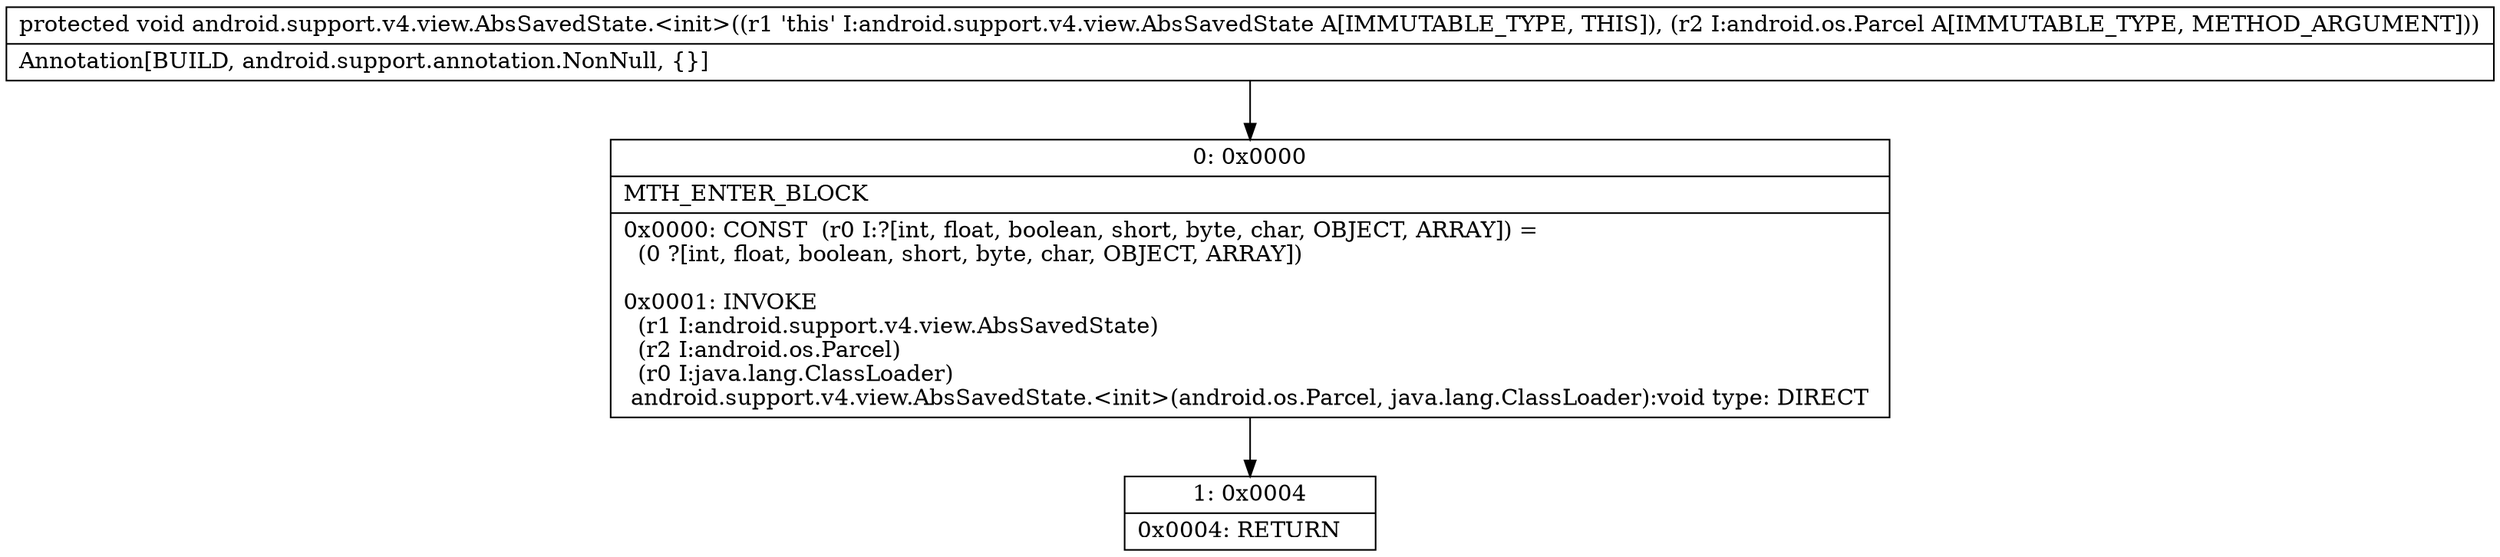 digraph "CFG forandroid.support.v4.view.AbsSavedState.\<init\>(Landroid\/os\/Parcel;)V" {
Node_0 [shape=record,label="{0\:\ 0x0000|MTH_ENTER_BLOCK\l|0x0000: CONST  (r0 I:?[int, float, boolean, short, byte, char, OBJECT, ARRAY]) = \l  (0 ?[int, float, boolean, short, byte, char, OBJECT, ARRAY])\l \l0x0001: INVOKE  \l  (r1 I:android.support.v4.view.AbsSavedState)\l  (r2 I:android.os.Parcel)\l  (r0 I:java.lang.ClassLoader)\l android.support.v4.view.AbsSavedState.\<init\>(android.os.Parcel, java.lang.ClassLoader):void type: DIRECT \l}"];
Node_1 [shape=record,label="{1\:\ 0x0004|0x0004: RETURN   \l}"];
MethodNode[shape=record,label="{protected void android.support.v4.view.AbsSavedState.\<init\>((r1 'this' I:android.support.v4.view.AbsSavedState A[IMMUTABLE_TYPE, THIS]), (r2 I:android.os.Parcel A[IMMUTABLE_TYPE, METHOD_ARGUMENT]))  | Annotation[BUILD, android.support.annotation.NonNull, \{\}]\l}"];
MethodNode -> Node_0;
Node_0 -> Node_1;
}

